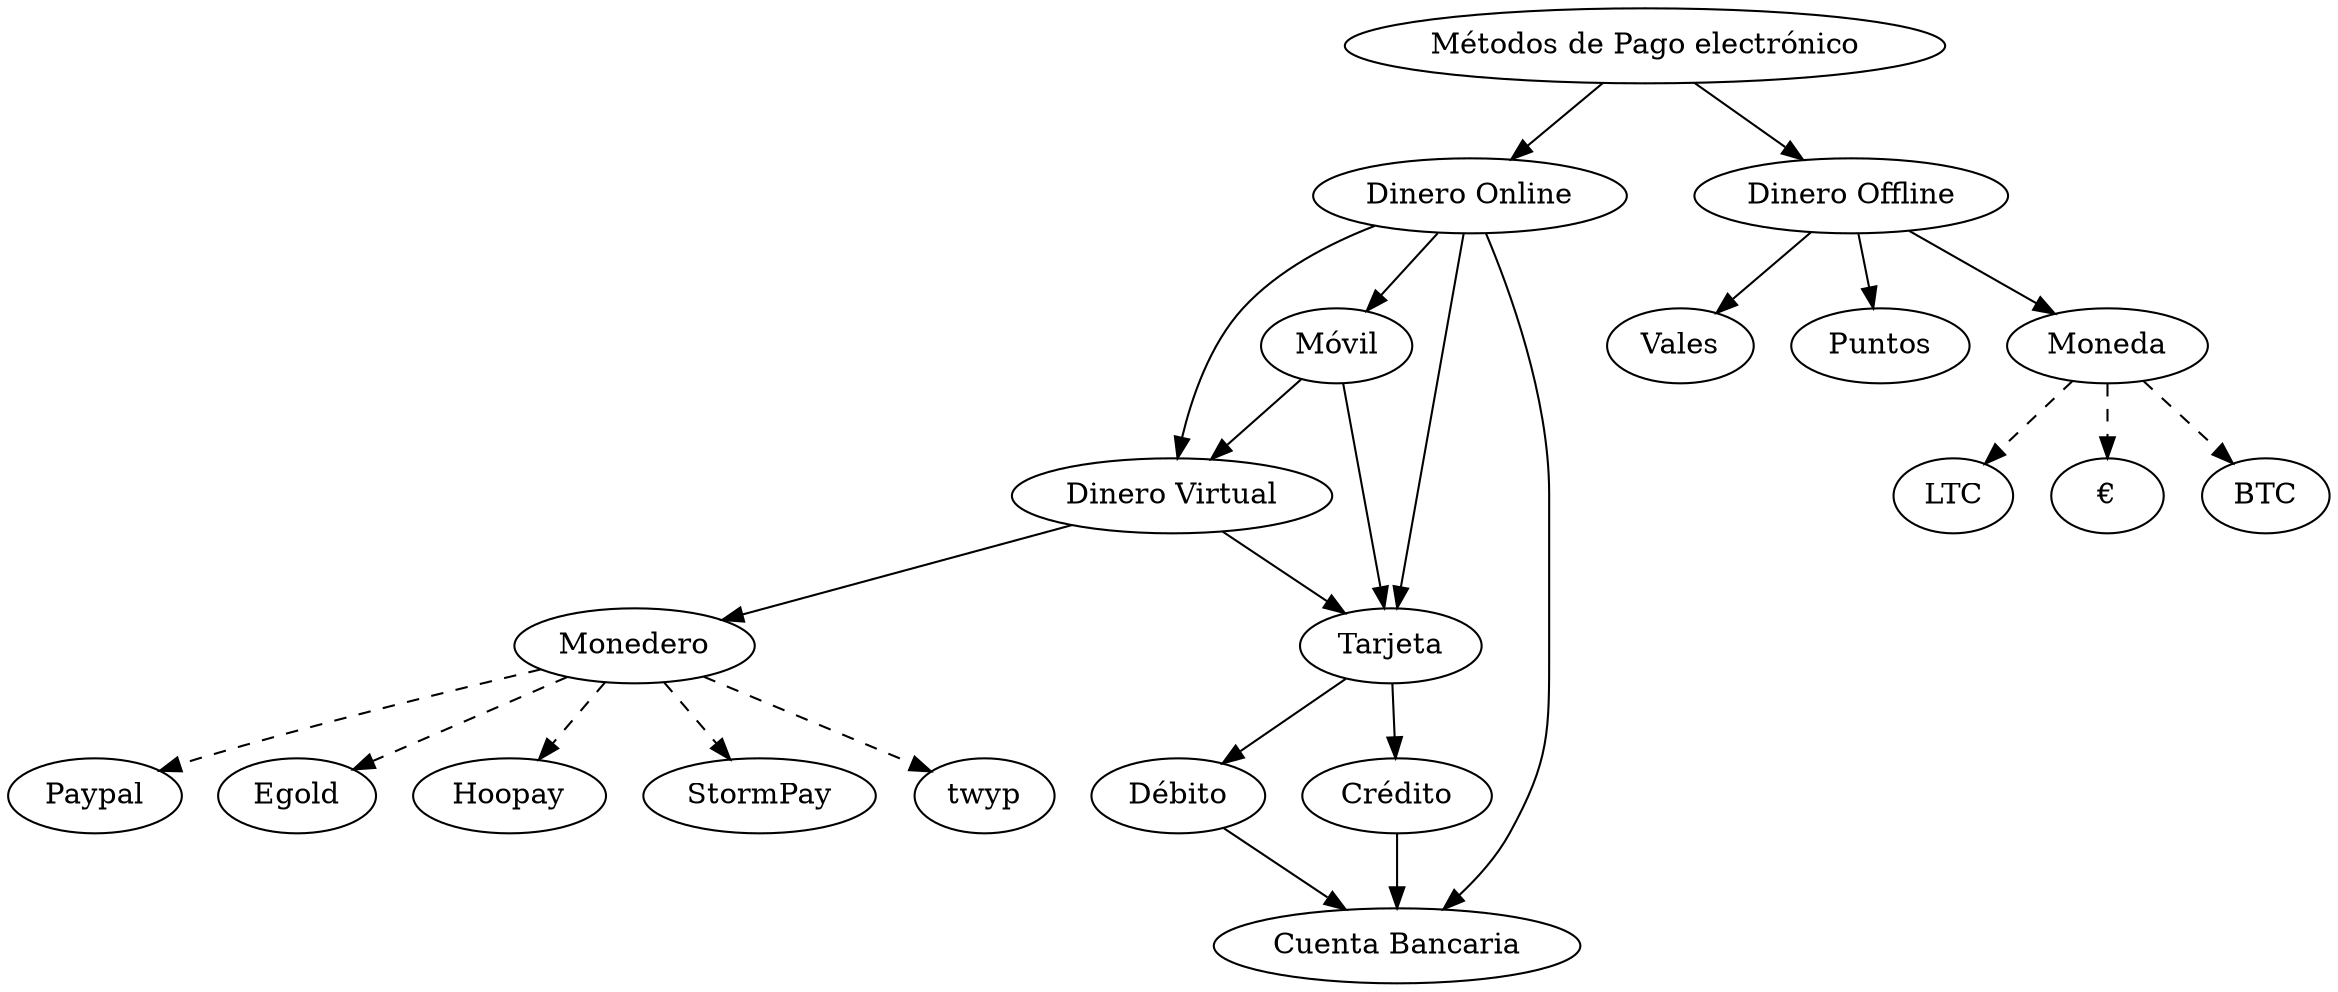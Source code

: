 digraph pagos{
	M [label="Métodos de Pago electrónico"];
	On [label="Dinero Online"];
	Off [label="Dinero Offline"];
	M -> On;
	M -> Off;

	M2 [label="Moneda"];
	Off -> M2;
	M2 -> BTC [style=dashed];
	M2 -> LTC [style=dashed];
	EUR [label="€"];
	M2 -> EUR [style=dashed];
	Val [label="Vales"];
	Off -> Val;
	Pts [label="Puntos"];
	Off -> Pts;
	
	Dv [label="Dinero Virtual"];
	Tj [label="Tarjeta"];
	Mv [label="Móvil"];
	CC [label="Cuenta Bancaria"];
	On -> Dv;
	On -> Tj;
	On -> Mv;
	On -> CC;
	Cr [label="Crédito"];
	Db [label="Débito"];
	Tj -> Cr;
	Tj -> Db;
	Mv -> Tj;
	Mv -> Dv;
	Cr -> CC;
	Db -> CC;
	Dv -> Tj;
	Dv -> Mon;
	Mon [label="Monedero"];
	Mon -> twyp [style=dashed];
	Mon -> Paypal [style=dashed];
	Mon -> Egold [style=dashed];
	Mon -> Hoopay [style=dashed];
	Mon -> StormPay [style=dashed];
	
	
	
}
